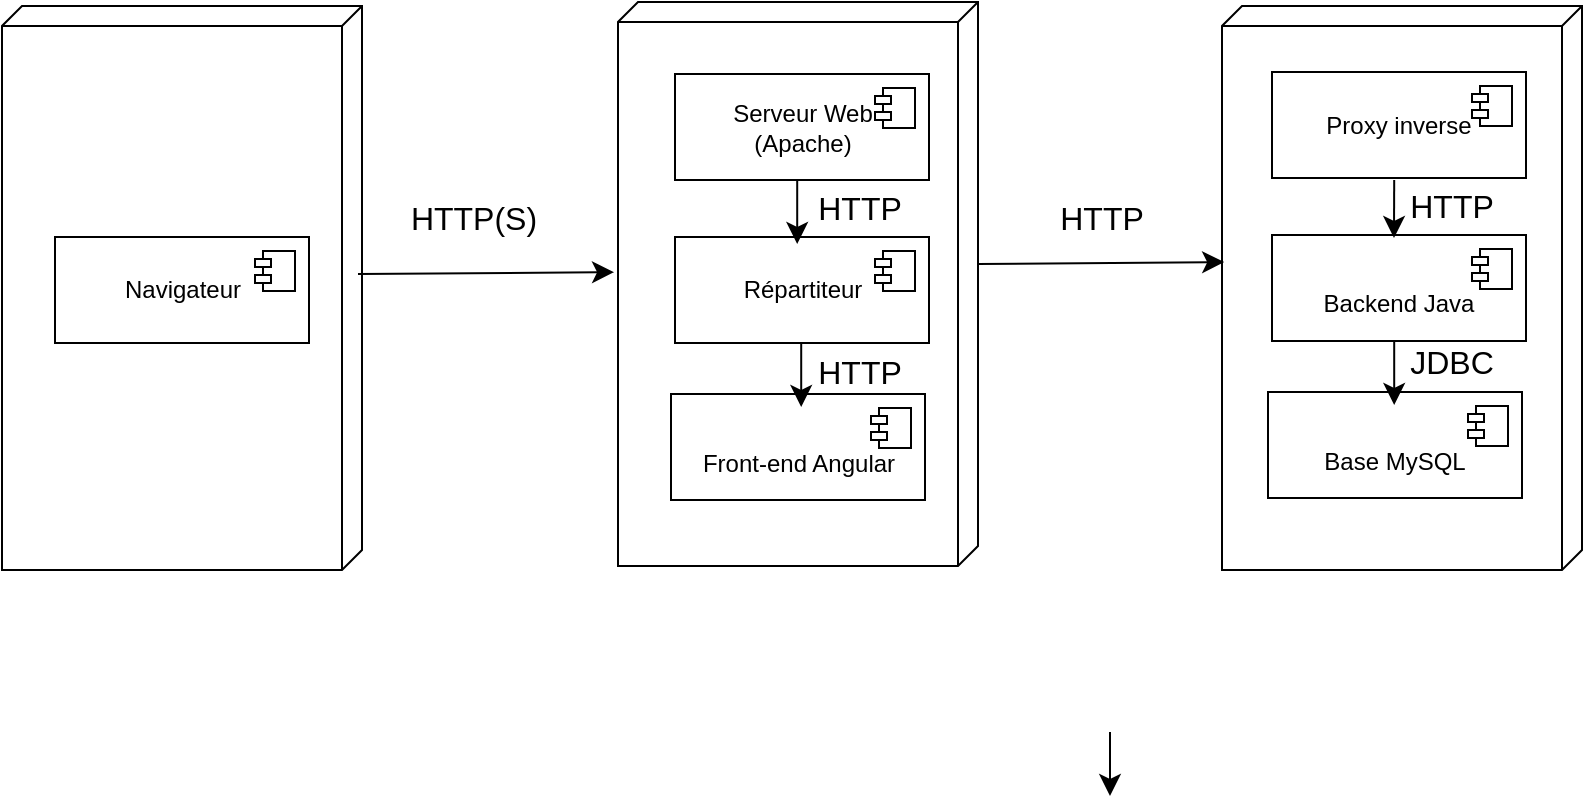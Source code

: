<mxfile version="24.2.0" type="github">
  <diagram name="Page-1" id="N4mEMtXLYdBfV7IbO4S7">
    <mxGraphModel dx="1765" dy="-102" grid="0" gridSize="10" guides="1" tooltips="1" connect="1" arrows="1" fold="1" page="0" pageScale="1" pageWidth="827" pageHeight="1169" math="0" shadow="0">
      <root>
        <mxCell id="0" />
        <mxCell id="1" parent="0" />
        <mxCell id="u5yYqlRjoaRle61JDtWY-1" value="" style="verticalAlign=top;align=left;spacingTop=8;spacingLeft=2;spacingRight=12;shape=cube;size=10;direction=south;fontStyle=4;html=1;whiteSpace=wrap;" vertex="1" parent="1">
          <mxGeometry x="-503" y="423" width="180" height="282" as="geometry" />
        </mxCell>
        <mxCell id="u5yYqlRjoaRle61JDtWY-2" value="&lt;div&gt;Serveur Web&lt;/div&gt;&lt;div&gt;(Apache)&lt;br&gt;&lt;/div&gt;" style="html=1;dropTarget=0;whiteSpace=wrap;" vertex="1" parent="1">
          <mxGeometry x="-474.5" y="459" width="127" height="53" as="geometry" />
        </mxCell>
        <mxCell id="u5yYqlRjoaRle61JDtWY-3" value="" style="shape=module;jettyWidth=8;jettyHeight=4;" vertex="1" parent="u5yYqlRjoaRle61JDtWY-2">
          <mxGeometry x="1" width="20" height="20" relative="1" as="geometry">
            <mxPoint x="-27" y="7" as="offset" />
          </mxGeometry>
        </mxCell>
        <mxCell id="u5yYqlRjoaRle61JDtWY-4" style="edgeStyle=none;curved=1;rounded=0;orthogonalLoop=1;jettySize=auto;html=1;exitX=0.5;exitY=1;exitDx=0;exitDy=0;fontSize=12;startSize=8;endSize=8;" edge="1" parent="1" source="u5yYqlRjoaRle61JDtWY-2" target="u5yYqlRjoaRle61JDtWY-2">
          <mxGeometry relative="1" as="geometry" />
        </mxCell>
        <mxCell id="u5yYqlRjoaRle61JDtWY-7" value="Répartiteur" style="html=1;dropTarget=0;whiteSpace=wrap;" vertex="1" parent="1">
          <mxGeometry x="-474.5" y="540.5" width="127" height="53" as="geometry" />
        </mxCell>
        <mxCell id="u5yYqlRjoaRle61JDtWY-8" value="" style="shape=module;jettyWidth=8;jettyHeight=4;" vertex="1" parent="u5yYqlRjoaRle61JDtWY-7">
          <mxGeometry x="1" width="20" height="20" relative="1" as="geometry">
            <mxPoint x="-27" y="7" as="offset" />
          </mxGeometry>
        </mxCell>
        <mxCell id="u5yYqlRjoaRle61JDtWY-9" value="&lt;div&gt;&lt;br&gt;&lt;/div&gt;&lt;div&gt;Front-end Angular&lt;/div&gt;" style="html=1;dropTarget=0;whiteSpace=wrap;" vertex="1" parent="1">
          <mxGeometry x="-476.5" y="619" width="127" height="53" as="geometry" />
        </mxCell>
        <mxCell id="u5yYqlRjoaRle61JDtWY-10" value="" style="shape=module;jettyWidth=8;jettyHeight=4;" vertex="1" parent="u5yYqlRjoaRle61JDtWY-9">
          <mxGeometry x="1" width="20" height="20" relative="1" as="geometry">
            <mxPoint x="-27" y="7" as="offset" />
          </mxGeometry>
        </mxCell>
        <mxCell id="u5yYqlRjoaRle61JDtWY-11" value="" style="verticalAlign=top;align=left;spacingTop=8;spacingLeft=2;spacingRight=12;shape=cube;size=10;direction=south;fontStyle=4;html=1;whiteSpace=wrap;" vertex="1" parent="1">
          <mxGeometry x="-201" y="425" width="180" height="282" as="geometry" />
        </mxCell>
        <mxCell id="u5yYqlRjoaRle61JDtWY-12" value="Proxy inverse" style="html=1;dropTarget=0;whiteSpace=wrap;" vertex="1" parent="1">
          <mxGeometry x="-176" y="458" width="127" height="53" as="geometry" />
        </mxCell>
        <mxCell id="u5yYqlRjoaRle61JDtWY-13" value="" style="shape=module;jettyWidth=8;jettyHeight=4;" vertex="1" parent="u5yYqlRjoaRle61JDtWY-12">
          <mxGeometry x="1" width="20" height="20" relative="1" as="geometry">
            <mxPoint x="-27" y="7" as="offset" />
          </mxGeometry>
        </mxCell>
        <mxCell id="u5yYqlRjoaRle61JDtWY-14" style="edgeStyle=none;curved=1;rounded=0;orthogonalLoop=1;jettySize=auto;html=1;exitX=0.5;exitY=1;exitDx=0;exitDy=0;fontSize=12;startSize=8;endSize=8;" edge="1" parent="1" source="u5yYqlRjoaRle61JDtWY-12" target="u5yYqlRjoaRle61JDtWY-12">
          <mxGeometry relative="1" as="geometry" />
        </mxCell>
        <mxCell id="u5yYqlRjoaRle61JDtWY-15" value="&lt;br&gt;&lt;div&gt;Backend Java&lt;/div&gt;" style="html=1;dropTarget=0;whiteSpace=wrap;" vertex="1" parent="1">
          <mxGeometry x="-176" y="539.5" width="127" height="53" as="geometry" />
        </mxCell>
        <mxCell id="u5yYqlRjoaRle61JDtWY-16" value="" style="shape=module;jettyWidth=8;jettyHeight=4;" vertex="1" parent="u5yYqlRjoaRle61JDtWY-15">
          <mxGeometry x="1" width="20" height="20" relative="1" as="geometry">
            <mxPoint x="-27" y="7" as="offset" />
          </mxGeometry>
        </mxCell>
        <mxCell id="u5yYqlRjoaRle61JDtWY-17" value="&lt;div&gt;&lt;br&gt;&lt;/div&gt;&lt;div&gt;Base MySQL&lt;/div&gt;" style="html=1;dropTarget=0;whiteSpace=wrap;" vertex="1" parent="1">
          <mxGeometry x="-178" y="618" width="127" height="53" as="geometry" />
        </mxCell>
        <mxCell id="u5yYqlRjoaRle61JDtWY-18" value="" style="shape=module;jettyWidth=8;jettyHeight=4;" vertex="1" parent="u5yYqlRjoaRle61JDtWY-17">
          <mxGeometry x="1" width="20" height="20" relative="1" as="geometry">
            <mxPoint x="-27" y="7" as="offset" />
          </mxGeometry>
        </mxCell>
        <mxCell id="u5yYqlRjoaRle61JDtWY-19" value="" style="verticalAlign=top;align=left;spacingTop=8;spacingLeft=2;spacingRight=12;shape=cube;size=10;direction=south;fontStyle=4;html=1;whiteSpace=wrap;" vertex="1" parent="1">
          <mxGeometry x="-811" y="425" width="180" height="282" as="geometry" />
        </mxCell>
        <mxCell id="u5yYqlRjoaRle61JDtWY-22" style="edgeStyle=none;curved=1;rounded=0;orthogonalLoop=1;jettySize=auto;html=1;exitX=0.5;exitY=1;exitDx=0;exitDy=0;fontSize=12;startSize=8;endSize=8;" edge="1" parent="1">
          <mxGeometry relative="1" as="geometry">
            <mxPoint x="-721" y="512" as="sourcePoint" />
            <mxPoint x="-721" y="512" as="targetPoint" />
          </mxGeometry>
        </mxCell>
        <mxCell id="u5yYqlRjoaRle61JDtWY-23" value="Navigateur" style="html=1;dropTarget=0;whiteSpace=wrap;" vertex="1" parent="1">
          <mxGeometry x="-784.5" y="540.5" width="127" height="53" as="geometry" />
        </mxCell>
        <mxCell id="u5yYqlRjoaRle61JDtWY-24" value="" style="shape=module;jettyWidth=8;jettyHeight=4;" vertex="1" parent="u5yYqlRjoaRle61JDtWY-23">
          <mxGeometry x="1" width="20" height="20" relative="1" as="geometry">
            <mxPoint x="-27" y="7" as="offset" />
          </mxGeometry>
        </mxCell>
        <mxCell id="u5yYqlRjoaRle61JDtWY-27" value="" style="endArrow=classic;html=1;rounded=0;fontSize=12;startSize=8;endSize=8;curved=1;" edge="1" parent="1">
          <mxGeometry width="50" height="50" relative="1" as="geometry">
            <mxPoint x="-257" y="788" as="sourcePoint" />
            <mxPoint x="-257" y="820" as="targetPoint" />
          </mxGeometry>
        </mxCell>
        <mxCell id="u5yYqlRjoaRle61JDtWY-28" value="" style="endArrow=classic;html=1;rounded=0;fontSize=12;startSize=8;endSize=8;curved=1;entryX=0.479;entryY=1.011;entryDx=0;entryDy=0;entryPerimeter=0;" edge="1" parent="1" target="u5yYqlRjoaRle61JDtWY-1">
          <mxGeometry width="50" height="50" relative="1" as="geometry">
            <mxPoint x="-633" y="559" as="sourcePoint" />
            <mxPoint x="-562" y="559" as="targetPoint" />
          </mxGeometry>
        </mxCell>
        <mxCell id="u5yYqlRjoaRle61JDtWY-29" value="" style="endArrow=classic;html=1;rounded=0;fontSize=12;startSize=8;endSize=8;curved=1;entryX=0.454;entryY=0.994;entryDx=0;entryDy=0;entryPerimeter=0;" edge="1" parent="1" target="u5yYqlRjoaRle61JDtWY-11">
          <mxGeometry width="50" height="50" relative="1" as="geometry">
            <mxPoint x="-323" y="554" as="sourcePoint" />
            <mxPoint x="-252" y="554" as="targetPoint" />
          </mxGeometry>
        </mxCell>
        <mxCell id="u5yYqlRjoaRle61JDtWY-30" value="" style="endArrow=classic;html=1;rounded=0;fontSize=12;startSize=8;endSize=8;curved=1;" edge="1" parent="1">
          <mxGeometry width="50" height="50" relative="1" as="geometry">
            <mxPoint x="-413.4" y="512" as="sourcePoint" />
            <mxPoint x="-413.4" y="544" as="targetPoint" />
          </mxGeometry>
        </mxCell>
        <mxCell id="u5yYqlRjoaRle61JDtWY-31" value="" style="endArrow=classic;html=1;rounded=0;fontSize=12;startSize=8;endSize=8;curved=1;" edge="1" parent="1">
          <mxGeometry width="50" height="50" relative="1" as="geometry">
            <mxPoint x="-411.4" y="593.5" as="sourcePoint" />
            <mxPoint x="-411.4" y="625.5" as="targetPoint" />
          </mxGeometry>
        </mxCell>
        <mxCell id="u5yYqlRjoaRle61JDtWY-32" value="" style="endArrow=classic;html=1;rounded=0;fontSize=12;startSize=8;endSize=8;curved=1;" edge="1" parent="1">
          <mxGeometry width="50" height="50" relative="1" as="geometry">
            <mxPoint x="-114.9" y="512" as="sourcePoint" />
            <mxPoint x="-115" y="541" as="targetPoint" />
          </mxGeometry>
        </mxCell>
        <mxCell id="u5yYqlRjoaRle61JDtWY-33" value="" style="endArrow=classic;html=1;rounded=0;fontSize=12;startSize=8;endSize=8;curved=1;" edge="1" parent="1">
          <mxGeometry width="50" height="50" relative="1" as="geometry">
            <mxPoint x="-114.9" y="592.5" as="sourcePoint" />
            <mxPoint x="-114.9" y="624.5" as="targetPoint" />
          </mxGeometry>
        </mxCell>
        <mxCell id="u5yYqlRjoaRle61JDtWY-34" value="HTTP" style="text;html=1;align=center;verticalAlign=middle;whiteSpace=wrap;rounded=0;fontSize=16;" vertex="1" parent="1">
          <mxGeometry x="-412" y="510.5" width="60" height="30" as="geometry" />
        </mxCell>
        <mxCell id="u5yYqlRjoaRle61JDtWY-35" value="HTTP" style="text;html=1;align=center;verticalAlign=middle;whiteSpace=wrap;rounded=0;fontSize=16;" vertex="1" parent="1">
          <mxGeometry x="-412" y="592.5" width="60" height="30" as="geometry" />
        </mxCell>
        <mxCell id="u5yYqlRjoaRle61JDtWY-36" value="HTTP" style="text;html=1;align=center;verticalAlign=middle;whiteSpace=wrap;rounded=0;fontSize=16;" vertex="1" parent="1">
          <mxGeometry x="-116" y="509.5" width="60" height="30" as="geometry" />
        </mxCell>
        <mxCell id="u5yYqlRjoaRle61JDtWY-37" value="JDBC" style="text;html=1;align=center;verticalAlign=middle;whiteSpace=wrap;rounded=0;fontSize=16;" vertex="1" parent="1">
          <mxGeometry x="-116" y="588" width="60" height="30" as="geometry" />
        </mxCell>
        <mxCell id="u5yYqlRjoaRle61JDtWY-38" value="HTTP(S)" style="text;html=1;align=center;verticalAlign=middle;whiteSpace=wrap;rounded=0;fontSize=16;" vertex="1" parent="1">
          <mxGeometry x="-605" y="516" width="60" height="30" as="geometry" />
        </mxCell>
        <mxCell id="u5yYqlRjoaRle61JDtWY-39" value="HTTP" style="text;html=1;align=center;verticalAlign=middle;whiteSpace=wrap;rounded=0;fontSize=16;" vertex="1" parent="1">
          <mxGeometry x="-291" y="516" width="60" height="30" as="geometry" />
        </mxCell>
      </root>
    </mxGraphModel>
  </diagram>
</mxfile>
